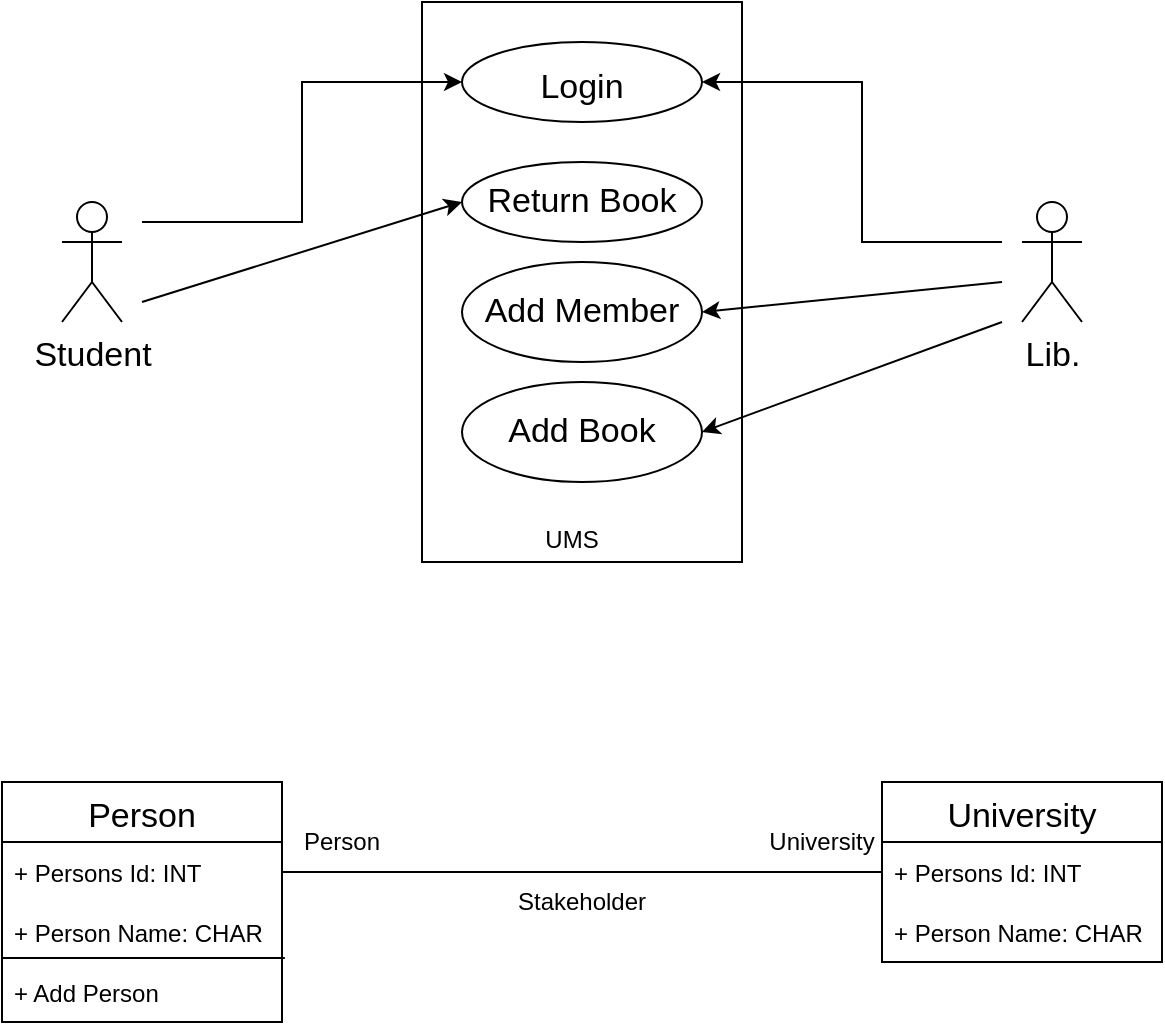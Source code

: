 <mxfile version="20.3.0" type="github">
  <diagram id="_dLS2PNKWgBCAf-AyDxM" name="Page-1">
    <mxGraphModel dx="782" dy="468" grid="1" gridSize="10" guides="1" tooltips="1" connect="1" arrows="1" fold="1" page="1" pageScale="1" pageWidth="850" pageHeight="1100" math="0" shadow="0">
      <root>
        <mxCell id="0" />
        <mxCell id="1" parent="0" />
        <mxCell id="96ibalca8QgHaitlREKJ-1" value="" style="rounded=0;whiteSpace=wrap;html=1;" vertex="1" parent="1">
          <mxGeometry x="320" y="80" width="160" height="280" as="geometry" />
        </mxCell>
        <mxCell id="96ibalca8QgHaitlREKJ-2" value="&lt;font style=&quot;font-size: 17px;&quot;&gt;Login&lt;/font&gt;" style="ellipse;whiteSpace=wrap;html=1;fontSize=21;" vertex="1" parent="1">
          <mxGeometry x="340" y="100" width="120" height="40" as="geometry" />
        </mxCell>
        <mxCell id="96ibalca8QgHaitlREKJ-3" value="&lt;font style=&quot;font-size: 12px;&quot;&gt;UMS&lt;/font&gt;" style="text;html=1;strokeColor=none;fillColor=none;align=center;verticalAlign=middle;whiteSpace=wrap;rounded=0;fontSize=21;" vertex="1" parent="1">
          <mxGeometry x="365" y="330" width="60" height="30" as="geometry" />
        </mxCell>
        <mxCell id="96ibalca8QgHaitlREKJ-4" value="Student" style="shape=umlActor;verticalLabelPosition=bottom;verticalAlign=top;html=1;outlineConnect=0;fontSize=17;" vertex="1" parent="1">
          <mxGeometry x="140" y="180" width="30" height="60" as="geometry" />
        </mxCell>
        <mxCell id="96ibalca8QgHaitlREKJ-5" value="" style="endArrow=classic;html=1;rounded=0;fontSize=17;entryX=0;entryY=0.5;entryDx=0;entryDy=0;" edge="1" parent="1" target="96ibalca8QgHaitlREKJ-2">
          <mxGeometry width="50" height="50" relative="1" as="geometry">
            <mxPoint x="180" y="190" as="sourcePoint" />
            <mxPoint x="430" y="190" as="targetPoint" />
            <Array as="points">
              <mxPoint x="260" y="190" />
              <mxPoint x="260" y="120" />
            </Array>
          </mxGeometry>
        </mxCell>
        <mxCell id="96ibalca8QgHaitlREKJ-6" value="Lib." style="shape=umlActor;verticalLabelPosition=bottom;verticalAlign=top;html=1;outlineConnect=0;fontSize=17;" vertex="1" parent="1">
          <mxGeometry x="620" y="180" width="30" height="60" as="geometry" />
        </mxCell>
        <mxCell id="96ibalca8QgHaitlREKJ-7" value="" style="endArrow=classic;html=1;rounded=0;fontSize=17;entryX=1;entryY=0.5;entryDx=0;entryDy=0;" edge="1" parent="1" target="96ibalca8QgHaitlREKJ-2">
          <mxGeometry width="50" height="50" relative="1" as="geometry">
            <mxPoint x="610" y="200" as="sourcePoint" />
            <mxPoint x="430" y="190" as="targetPoint" />
            <Array as="points">
              <mxPoint x="540" y="200" />
              <mxPoint x="540" y="120" />
            </Array>
          </mxGeometry>
        </mxCell>
        <mxCell id="96ibalca8QgHaitlREKJ-8" value="Return Book" style="ellipse;whiteSpace=wrap;html=1;fontSize=17;" vertex="1" parent="1">
          <mxGeometry x="340" y="160" width="120" height="40" as="geometry" />
        </mxCell>
        <mxCell id="96ibalca8QgHaitlREKJ-9" value="Add Member" style="ellipse;whiteSpace=wrap;html=1;fontSize=17;" vertex="1" parent="1">
          <mxGeometry x="340" y="210" width="120" height="50" as="geometry" />
        </mxCell>
        <mxCell id="96ibalca8QgHaitlREKJ-12" value="Add Book" style="ellipse;whiteSpace=wrap;html=1;fontSize=17;" vertex="1" parent="1">
          <mxGeometry x="340" y="270" width="120" height="50" as="geometry" />
        </mxCell>
        <mxCell id="96ibalca8QgHaitlREKJ-13" value="" style="endArrow=classic;html=1;rounded=0;fontSize=17;entryX=0;entryY=0.5;entryDx=0;entryDy=0;" edge="1" parent="1" target="96ibalca8QgHaitlREKJ-8">
          <mxGeometry width="50" height="50" relative="1" as="geometry">
            <mxPoint x="180" y="230" as="sourcePoint" />
            <mxPoint x="430" y="190" as="targetPoint" />
          </mxGeometry>
        </mxCell>
        <mxCell id="96ibalca8QgHaitlREKJ-14" value="" style="endArrow=classic;html=1;rounded=0;fontSize=17;entryX=1;entryY=0.5;entryDx=0;entryDy=0;" edge="1" parent="1" target="96ibalca8QgHaitlREKJ-9">
          <mxGeometry width="50" height="50" relative="1" as="geometry">
            <mxPoint x="610" y="220" as="sourcePoint" />
            <mxPoint x="430" y="190" as="targetPoint" />
          </mxGeometry>
        </mxCell>
        <mxCell id="96ibalca8QgHaitlREKJ-15" value="" style="endArrow=classic;html=1;rounded=0;fontSize=17;entryX=1;entryY=0.5;entryDx=0;entryDy=0;" edge="1" parent="1" target="96ibalca8QgHaitlREKJ-12">
          <mxGeometry width="50" height="50" relative="1" as="geometry">
            <mxPoint x="610" y="240" as="sourcePoint" />
            <mxPoint x="430" y="190" as="targetPoint" />
          </mxGeometry>
        </mxCell>
        <mxCell id="96ibalca8QgHaitlREKJ-25" value="Person" style="swimlane;fontStyle=0;childLayout=stackLayout;horizontal=1;startSize=30;horizontalStack=0;resizeParent=1;resizeParentMax=0;resizeLast=0;collapsible=1;marginBottom=0;fontSize=17;" vertex="1" parent="1">
          <mxGeometry x="110" y="470" width="140" height="120" as="geometry" />
        </mxCell>
        <mxCell id="96ibalca8QgHaitlREKJ-26" value="+ Persons Id: INT" style="text;strokeColor=none;fillColor=none;align=left;verticalAlign=middle;spacingLeft=4;spacingRight=4;overflow=hidden;points=[[0,0.5],[1,0.5]];portConstraint=eastwest;rotatable=0;fontSize=12;" vertex="1" parent="96ibalca8QgHaitlREKJ-25">
          <mxGeometry y="30" width="140" height="30" as="geometry" />
        </mxCell>
        <mxCell id="96ibalca8QgHaitlREKJ-27" value="+ Person Name: CHAR" style="text;strokeColor=none;fillColor=none;align=left;verticalAlign=middle;spacingLeft=4;spacingRight=4;overflow=hidden;points=[[0,0.5],[1,0.5]];portConstraint=eastwest;rotatable=0;fontSize=12;" vertex="1" parent="96ibalca8QgHaitlREKJ-25">
          <mxGeometry y="60" width="140" height="30" as="geometry" />
        </mxCell>
        <mxCell id="96ibalca8QgHaitlREKJ-28" value="+ Add Person" style="text;strokeColor=none;fillColor=none;align=left;verticalAlign=middle;spacingLeft=4;spacingRight=4;overflow=hidden;points=[[0,0.5],[1,0.5]];portConstraint=eastwest;rotatable=0;fontSize=12;" vertex="1" parent="96ibalca8QgHaitlREKJ-25">
          <mxGeometry y="90" width="140" height="30" as="geometry" />
        </mxCell>
        <mxCell id="96ibalca8QgHaitlREKJ-29" value="" style="endArrow=none;html=1;rounded=0;fontSize=12;entryX=1.01;entryY=-0.067;entryDx=0;entryDy=0;entryPerimeter=0;" edge="1" parent="96ibalca8QgHaitlREKJ-25" target="96ibalca8QgHaitlREKJ-28">
          <mxGeometry width="50" height="50" relative="1" as="geometry">
            <mxPoint y="88" as="sourcePoint" />
            <mxPoint x="300" y="120" as="targetPoint" />
          </mxGeometry>
        </mxCell>
        <mxCell id="96ibalca8QgHaitlREKJ-30" value="University" style="swimlane;fontStyle=0;childLayout=stackLayout;horizontal=1;startSize=30;horizontalStack=0;resizeParent=1;resizeParentMax=0;resizeLast=0;collapsible=1;marginBottom=0;fontSize=17;" vertex="1" parent="1">
          <mxGeometry x="550" y="470" width="140" height="90" as="geometry" />
        </mxCell>
        <mxCell id="96ibalca8QgHaitlREKJ-31" value="+ Persons Id: INT" style="text;strokeColor=none;fillColor=none;align=left;verticalAlign=middle;spacingLeft=4;spacingRight=4;overflow=hidden;points=[[0,0.5],[1,0.5]];portConstraint=eastwest;rotatable=0;fontSize=12;" vertex="1" parent="96ibalca8QgHaitlREKJ-30">
          <mxGeometry y="30" width="140" height="30" as="geometry" />
        </mxCell>
        <mxCell id="96ibalca8QgHaitlREKJ-32" value="+ Person Name: CHAR" style="text;strokeColor=none;fillColor=none;align=left;verticalAlign=middle;spacingLeft=4;spacingRight=4;overflow=hidden;points=[[0,0.5],[1,0.5]];portConstraint=eastwest;rotatable=0;fontSize=12;" vertex="1" parent="96ibalca8QgHaitlREKJ-30">
          <mxGeometry y="60" width="140" height="30" as="geometry" />
        </mxCell>
        <mxCell id="96ibalca8QgHaitlREKJ-35" value="" style="endArrow=none;html=1;rounded=0;fontSize=12;exitX=1;exitY=0.5;exitDx=0;exitDy=0;entryX=0;entryY=0.5;entryDx=0;entryDy=0;" edge="1" parent="1" source="96ibalca8QgHaitlREKJ-26" target="96ibalca8QgHaitlREKJ-31">
          <mxGeometry width="50" height="50" relative="1" as="geometry">
            <mxPoint x="360" y="640" as="sourcePoint" />
            <mxPoint x="410" y="590" as="targetPoint" />
          </mxGeometry>
        </mxCell>
        <mxCell id="96ibalca8QgHaitlREKJ-36" value="Person" style="text;html=1;strokeColor=none;fillColor=none;align=center;verticalAlign=middle;whiteSpace=wrap;rounded=0;fontSize=12;" vertex="1" parent="1">
          <mxGeometry x="250" y="490" width="60" height="20" as="geometry" />
        </mxCell>
        <mxCell id="96ibalca8QgHaitlREKJ-38" value="University" style="text;html=1;strokeColor=none;fillColor=none;align=center;verticalAlign=middle;whiteSpace=wrap;rounded=0;fontSize=12;" vertex="1" parent="1">
          <mxGeometry x="490" y="490" width="60" height="20" as="geometry" />
        </mxCell>
        <mxCell id="96ibalca8QgHaitlREKJ-39" value="Stakeholder" style="text;html=1;strokeColor=none;fillColor=none;align=center;verticalAlign=middle;whiteSpace=wrap;rounded=0;fontSize=12;" vertex="1" parent="1">
          <mxGeometry x="370" y="520" width="60" height="20" as="geometry" />
        </mxCell>
      </root>
    </mxGraphModel>
  </diagram>
</mxfile>
